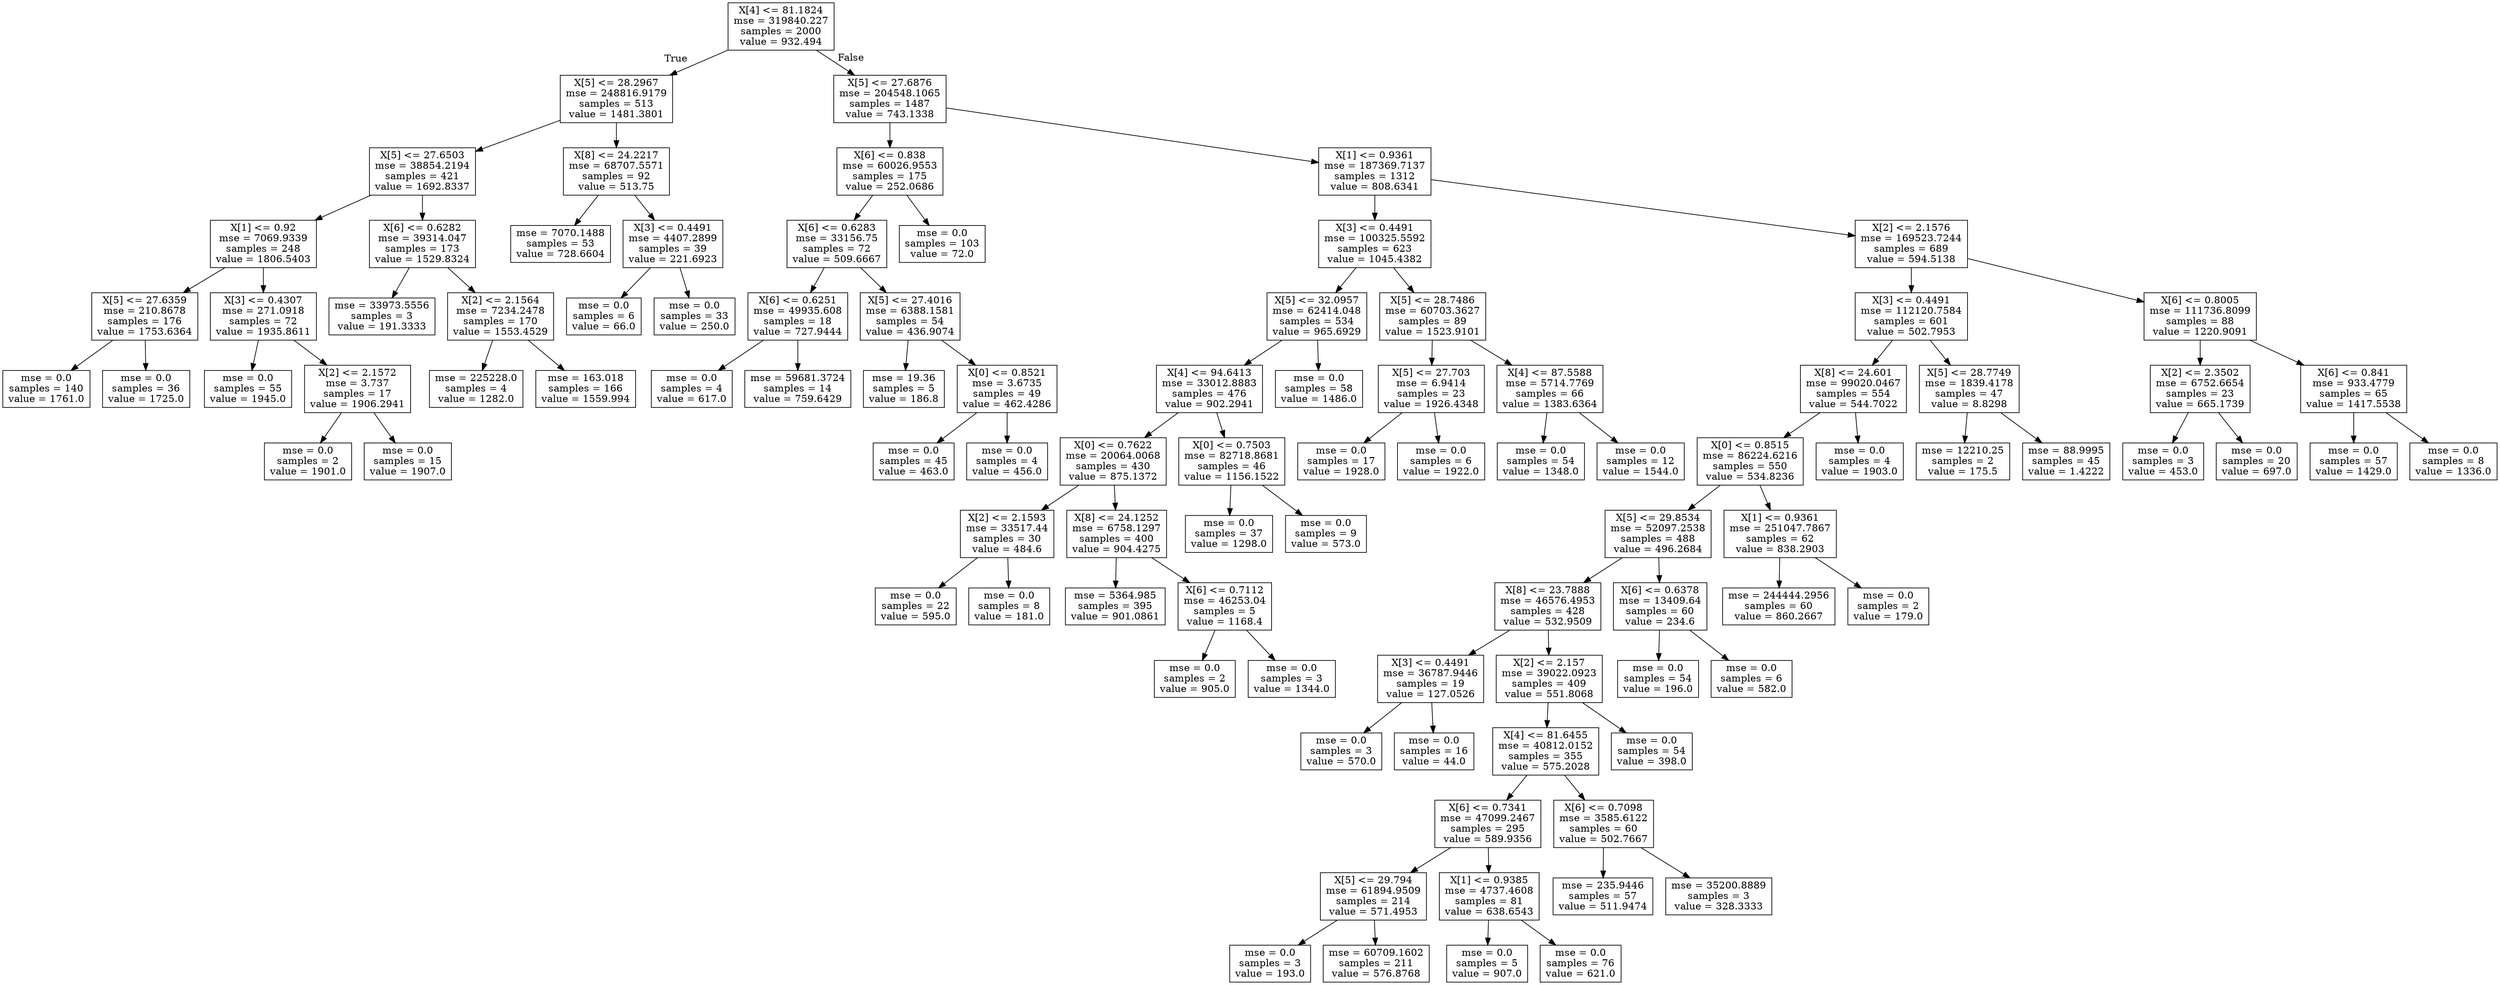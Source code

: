 digraph Tree {
node [shape=box] ;
0 [label="X[4] <= 81.1824\nmse = 319840.227\nsamples = 2000\nvalue = 932.494"] ;
1 [label="X[5] <= 28.2967\nmse = 248816.9179\nsamples = 513\nvalue = 1481.3801"] ;
0 -> 1 [labeldistance=2.5, labelangle=45, headlabel="True"] ;
2 [label="X[5] <= 27.6503\nmse = 38854.2194\nsamples = 421\nvalue = 1692.8337"] ;
1 -> 2 ;
3 [label="X[1] <= 0.92\nmse = 7069.9339\nsamples = 248\nvalue = 1806.5403"] ;
2 -> 3 ;
4 [label="X[5] <= 27.6359\nmse = 210.8678\nsamples = 176\nvalue = 1753.6364"] ;
3 -> 4 ;
5 [label="mse = 0.0\nsamples = 140\nvalue = 1761.0"] ;
4 -> 5 ;
6 [label="mse = 0.0\nsamples = 36\nvalue = 1725.0"] ;
4 -> 6 ;
7 [label="X[3] <= 0.4307\nmse = 271.0918\nsamples = 72\nvalue = 1935.8611"] ;
3 -> 7 ;
8 [label="mse = 0.0\nsamples = 55\nvalue = 1945.0"] ;
7 -> 8 ;
9 [label="X[2] <= 2.1572\nmse = 3.737\nsamples = 17\nvalue = 1906.2941"] ;
7 -> 9 ;
10 [label="mse = 0.0\nsamples = 2\nvalue = 1901.0"] ;
9 -> 10 ;
11 [label="mse = 0.0\nsamples = 15\nvalue = 1907.0"] ;
9 -> 11 ;
12 [label="X[6] <= 0.6282\nmse = 39314.047\nsamples = 173\nvalue = 1529.8324"] ;
2 -> 12 ;
13 [label="mse = 33973.5556\nsamples = 3\nvalue = 191.3333"] ;
12 -> 13 ;
14 [label="X[2] <= 2.1564\nmse = 7234.2478\nsamples = 170\nvalue = 1553.4529"] ;
12 -> 14 ;
15 [label="mse = 225228.0\nsamples = 4\nvalue = 1282.0"] ;
14 -> 15 ;
16 [label="mse = 163.018\nsamples = 166\nvalue = 1559.994"] ;
14 -> 16 ;
17 [label="X[8] <= 24.2217\nmse = 68707.5571\nsamples = 92\nvalue = 513.75"] ;
1 -> 17 ;
18 [label="mse = 7070.1488\nsamples = 53\nvalue = 728.6604"] ;
17 -> 18 ;
19 [label="X[3] <= 0.4491\nmse = 4407.2899\nsamples = 39\nvalue = 221.6923"] ;
17 -> 19 ;
20 [label="mse = 0.0\nsamples = 6\nvalue = 66.0"] ;
19 -> 20 ;
21 [label="mse = 0.0\nsamples = 33\nvalue = 250.0"] ;
19 -> 21 ;
22 [label="X[5] <= 27.6876\nmse = 204548.1065\nsamples = 1487\nvalue = 743.1338"] ;
0 -> 22 [labeldistance=2.5, labelangle=-45, headlabel="False"] ;
23 [label="X[6] <= 0.838\nmse = 60026.9553\nsamples = 175\nvalue = 252.0686"] ;
22 -> 23 ;
24 [label="X[6] <= 0.6283\nmse = 33156.75\nsamples = 72\nvalue = 509.6667"] ;
23 -> 24 ;
25 [label="X[6] <= 0.6251\nmse = 49935.608\nsamples = 18\nvalue = 727.9444"] ;
24 -> 25 ;
26 [label="mse = 0.0\nsamples = 4\nvalue = 617.0"] ;
25 -> 26 ;
27 [label="mse = 59681.3724\nsamples = 14\nvalue = 759.6429"] ;
25 -> 27 ;
28 [label="X[5] <= 27.4016\nmse = 6388.1581\nsamples = 54\nvalue = 436.9074"] ;
24 -> 28 ;
29 [label="mse = 19.36\nsamples = 5\nvalue = 186.8"] ;
28 -> 29 ;
30 [label="X[0] <= 0.8521\nmse = 3.6735\nsamples = 49\nvalue = 462.4286"] ;
28 -> 30 ;
31 [label="mse = 0.0\nsamples = 45\nvalue = 463.0"] ;
30 -> 31 ;
32 [label="mse = 0.0\nsamples = 4\nvalue = 456.0"] ;
30 -> 32 ;
33 [label="mse = 0.0\nsamples = 103\nvalue = 72.0"] ;
23 -> 33 ;
34 [label="X[1] <= 0.9361\nmse = 187369.7137\nsamples = 1312\nvalue = 808.6341"] ;
22 -> 34 ;
35 [label="X[3] <= 0.4491\nmse = 100325.5592\nsamples = 623\nvalue = 1045.4382"] ;
34 -> 35 ;
36 [label="X[5] <= 32.0957\nmse = 62414.048\nsamples = 534\nvalue = 965.6929"] ;
35 -> 36 ;
37 [label="X[4] <= 94.6413\nmse = 33012.8883\nsamples = 476\nvalue = 902.2941"] ;
36 -> 37 ;
38 [label="X[0] <= 0.7622\nmse = 20064.0068\nsamples = 430\nvalue = 875.1372"] ;
37 -> 38 ;
39 [label="X[2] <= 2.1593\nmse = 33517.44\nsamples = 30\nvalue = 484.6"] ;
38 -> 39 ;
40 [label="mse = 0.0\nsamples = 22\nvalue = 595.0"] ;
39 -> 40 ;
41 [label="mse = 0.0\nsamples = 8\nvalue = 181.0"] ;
39 -> 41 ;
42 [label="X[8] <= 24.1252\nmse = 6758.1297\nsamples = 400\nvalue = 904.4275"] ;
38 -> 42 ;
43 [label="mse = 5364.985\nsamples = 395\nvalue = 901.0861"] ;
42 -> 43 ;
44 [label="X[6] <= 0.7112\nmse = 46253.04\nsamples = 5\nvalue = 1168.4"] ;
42 -> 44 ;
45 [label="mse = 0.0\nsamples = 2\nvalue = 905.0"] ;
44 -> 45 ;
46 [label="mse = 0.0\nsamples = 3\nvalue = 1344.0"] ;
44 -> 46 ;
47 [label="X[0] <= 0.7503\nmse = 82718.8681\nsamples = 46\nvalue = 1156.1522"] ;
37 -> 47 ;
48 [label="mse = 0.0\nsamples = 37\nvalue = 1298.0"] ;
47 -> 48 ;
49 [label="mse = 0.0\nsamples = 9\nvalue = 573.0"] ;
47 -> 49 ;
50 [label="mse = 0.0\nsamples = 58\nvalue = 1486.0"] ;
36 -> 50 ;
51 [label="X[5] <= 28.7486\nmse = 60703.3627\nsamples = 89\nvalue = 1523.9101"] ;
35 -> 51 ;
52 [label="X[5] <= 27.703\nmse = 6.9414\nsamples = 23\nvalue = 1926.4348"] ;
51 -> 52 ;
53 [label="mse = 0.0\nsamples = 17\nvalue = 1928.0"] ;
52 -> 53 ;
54 [label="mse = 0.0\nsamples = 6\nvalue = 1922.0"] ;
52 -> 54 ;
55 [label="X[4] <= 87.5588\nmse = 5714.7769\nsamples = 66\nvalue = 1383.6364"] ;
51 -> 55 ;
56 [label="mse = 0.0\nsamples = 54\nvalue = 1348.0"] ;
55 -> 56 ;
57 [label="mse = 0.0\nsamples = 12\nvalue = 1544.0"] ;
55 -> 57 ;
58 [label="X[2] <= 2.1576\nmse = 169523.7244\nsamples = 689\nvalue = 594.5138"] ;
34 -> 58 ;
59 [label="X[3] <= 0.4491\nmse = 112120.7584\nsamples = 601\nvalue = 502.7953"] ;
58 -> 59 ;
60 [label="X[8] <= 24.601\nmse = 99020.0467\nsamples = 554\nvalue = 544.7022"] ;
59 -> 60 ;
61 [label="X[0] <= 0.8515\nmse = 86224.6216\nsamples = 550\nvalue = 534.8236"] ;
60 -> 61 ;
62 [label="X[5] <= 29.8534\nmse = 52097.2538\nsamples = 488\nvalue = 496.2684"] ;
61 -> 62 ;
63 [label="X[8] <= 23.7888\nmse = 46576.4953\nsamples = 428\nvalue = 532.9509"] ;
62 -> 63 ;
64 [label="X[3] <= 0.4491\nmse = 36787.9446\nsamples = 19\nvalue = 127.0526"] ;
63 -> 64 ;
65 [label="mse = 0.0\nsamples = 3\nvalue = 570.0"] ;
64 -> 65 ;
66 [label="mse = 0.0\nsamples = 16\nvalue = 44.0"] ;
64 -> 66 ;
67 [label="X[2] <= 2.157\nmse = 39022.0923\nsamples = 409\nvalue = 551.8068"] ;
63 -> 67 ;
68 [label="X[4] <= 81.6455\nmse = 40812.0152\nsamples = 355\nvalue = 575.2028"] ;
67 -> 68 ;
69 [label="X[6] <= 0.7341\nmse = 47099.2467\nsamples = 295\nvalue = 589.9356"] ;
68 -> 69 ;
70 [label="X[5] <= 29.794\nmse = 61894.9509\nsamples = 214\nvalue = 571.4953"] ;
69 -> 70 ;
71 [label="mse = 0.0\nsamples = 3\nvalue = 193.0"] ;
70 -> 71 ;
72 [label="mse = 60709.1602\nsamples = 211\nvalue = 576.8768"] ;
70 -> 72 ;
73 [label="X[1] <= 0.9385\nmse = 4737.4608\nsamples = 81\nvalue = 638.6543"] ;
69 -> 73 ;
74 [label="mse = 0.0\nsamples = 5\nvalue = 907.0"] ;
73 -> 74 ;
75 [label="mse = 0.0\nsamples = 76\nvalue = 621.0"] ;
73 -> 75 ;
76 [label="X[6] <= 0.7098\nmse = 3585.6122\nsamples = 60\nvalue = 502.7667"] ;
68 -> 76 ;
77 [label="mse = 235.9446\nsamples = 57\nvalue = 511.9474"] ;
76 -> 77 ;
78 [label="mse = 35200.8889\nsamples = 3\nvalue = 328.3333"] ;
76 -> 78 ;
79 [label="mse = 0.0\nsamples = 54\nvalue = 398.0"] ;
67 -> 79 ;
80 [label="X[6] <= 0.6378\nmse = 13409.64\nsamples = 60\nvalue = 234.6"] ;
62 -> 80 ;
81 [label="mse = 0.0\nsamples = 54\nvalue = 196.0"] ;
80 -> 81 ;
82 [label="mse = 0.0\nsamples = 6\nvalue = 582.0"] ;
80 -> 82 ;
83 [label="X[1] <= 0.9361\nmse = 251047.7867\nsamples = 62\nvalue = 838.2903"] ;
61 -> 83 ;
84 [label="mse = 244444.2956\nsamples = 60\nvalue = 860.2667"] ;
83 -> 84 ;
85 [label="mse = 0.0\nsamples = 2\nvalue = 179.0"] ;
83 -> 85 ;
86 [label="mse = 0.0\nsamples = 4\nvalue = 1903.0"] ;
60 -> 86 ;
87 [label="X[5] <= 28.7749\nmse = 1839.4178\nsamples = 47\nvalue = 8.8298"] ;
59 -> 87 ;
88 [label="mse = 12210.25\nsamples = 2\nvalue = 175.5"] ;
87 -> 88 ;
89 [label="mse = 88.9995\nsamples = 45\nvalue = 1.4222"] ;
87 -> 89 ;
90 [label="X[6] <= 0.8005\nmse = 111736.8099\nsamples = 88\nvalue = 1220.9091"] ;
58 -> 90 ;
91 [label="X[2] <= 2.3502\nmse = 6752.6654\nsamples = 23\nvalue = 665.1739"] ;
90 -> 91 ;
92 [label="mse = 0.0\nsamples = 3\nvalue = 453.0"] ;
91 -> 92 ;
93 [label="mse = 0.0\nsamples = 20\nvalue = 697.0"] ;
91 -> 93 ;
94 [label="X[6] <= 0.841\nmse = 933.4779\nsamples = 65\nvalue = 1417.5538"] ;
90 -> 94 ;
95 [label="mse = 0.0\nsamples = 57\nvalue = 1429.0"] ;
94 -> 95 ;
96 [label="mse = 0.0\nsamples = 8\nvalue = 1336.0"] ;
94 -> 96 ;
}